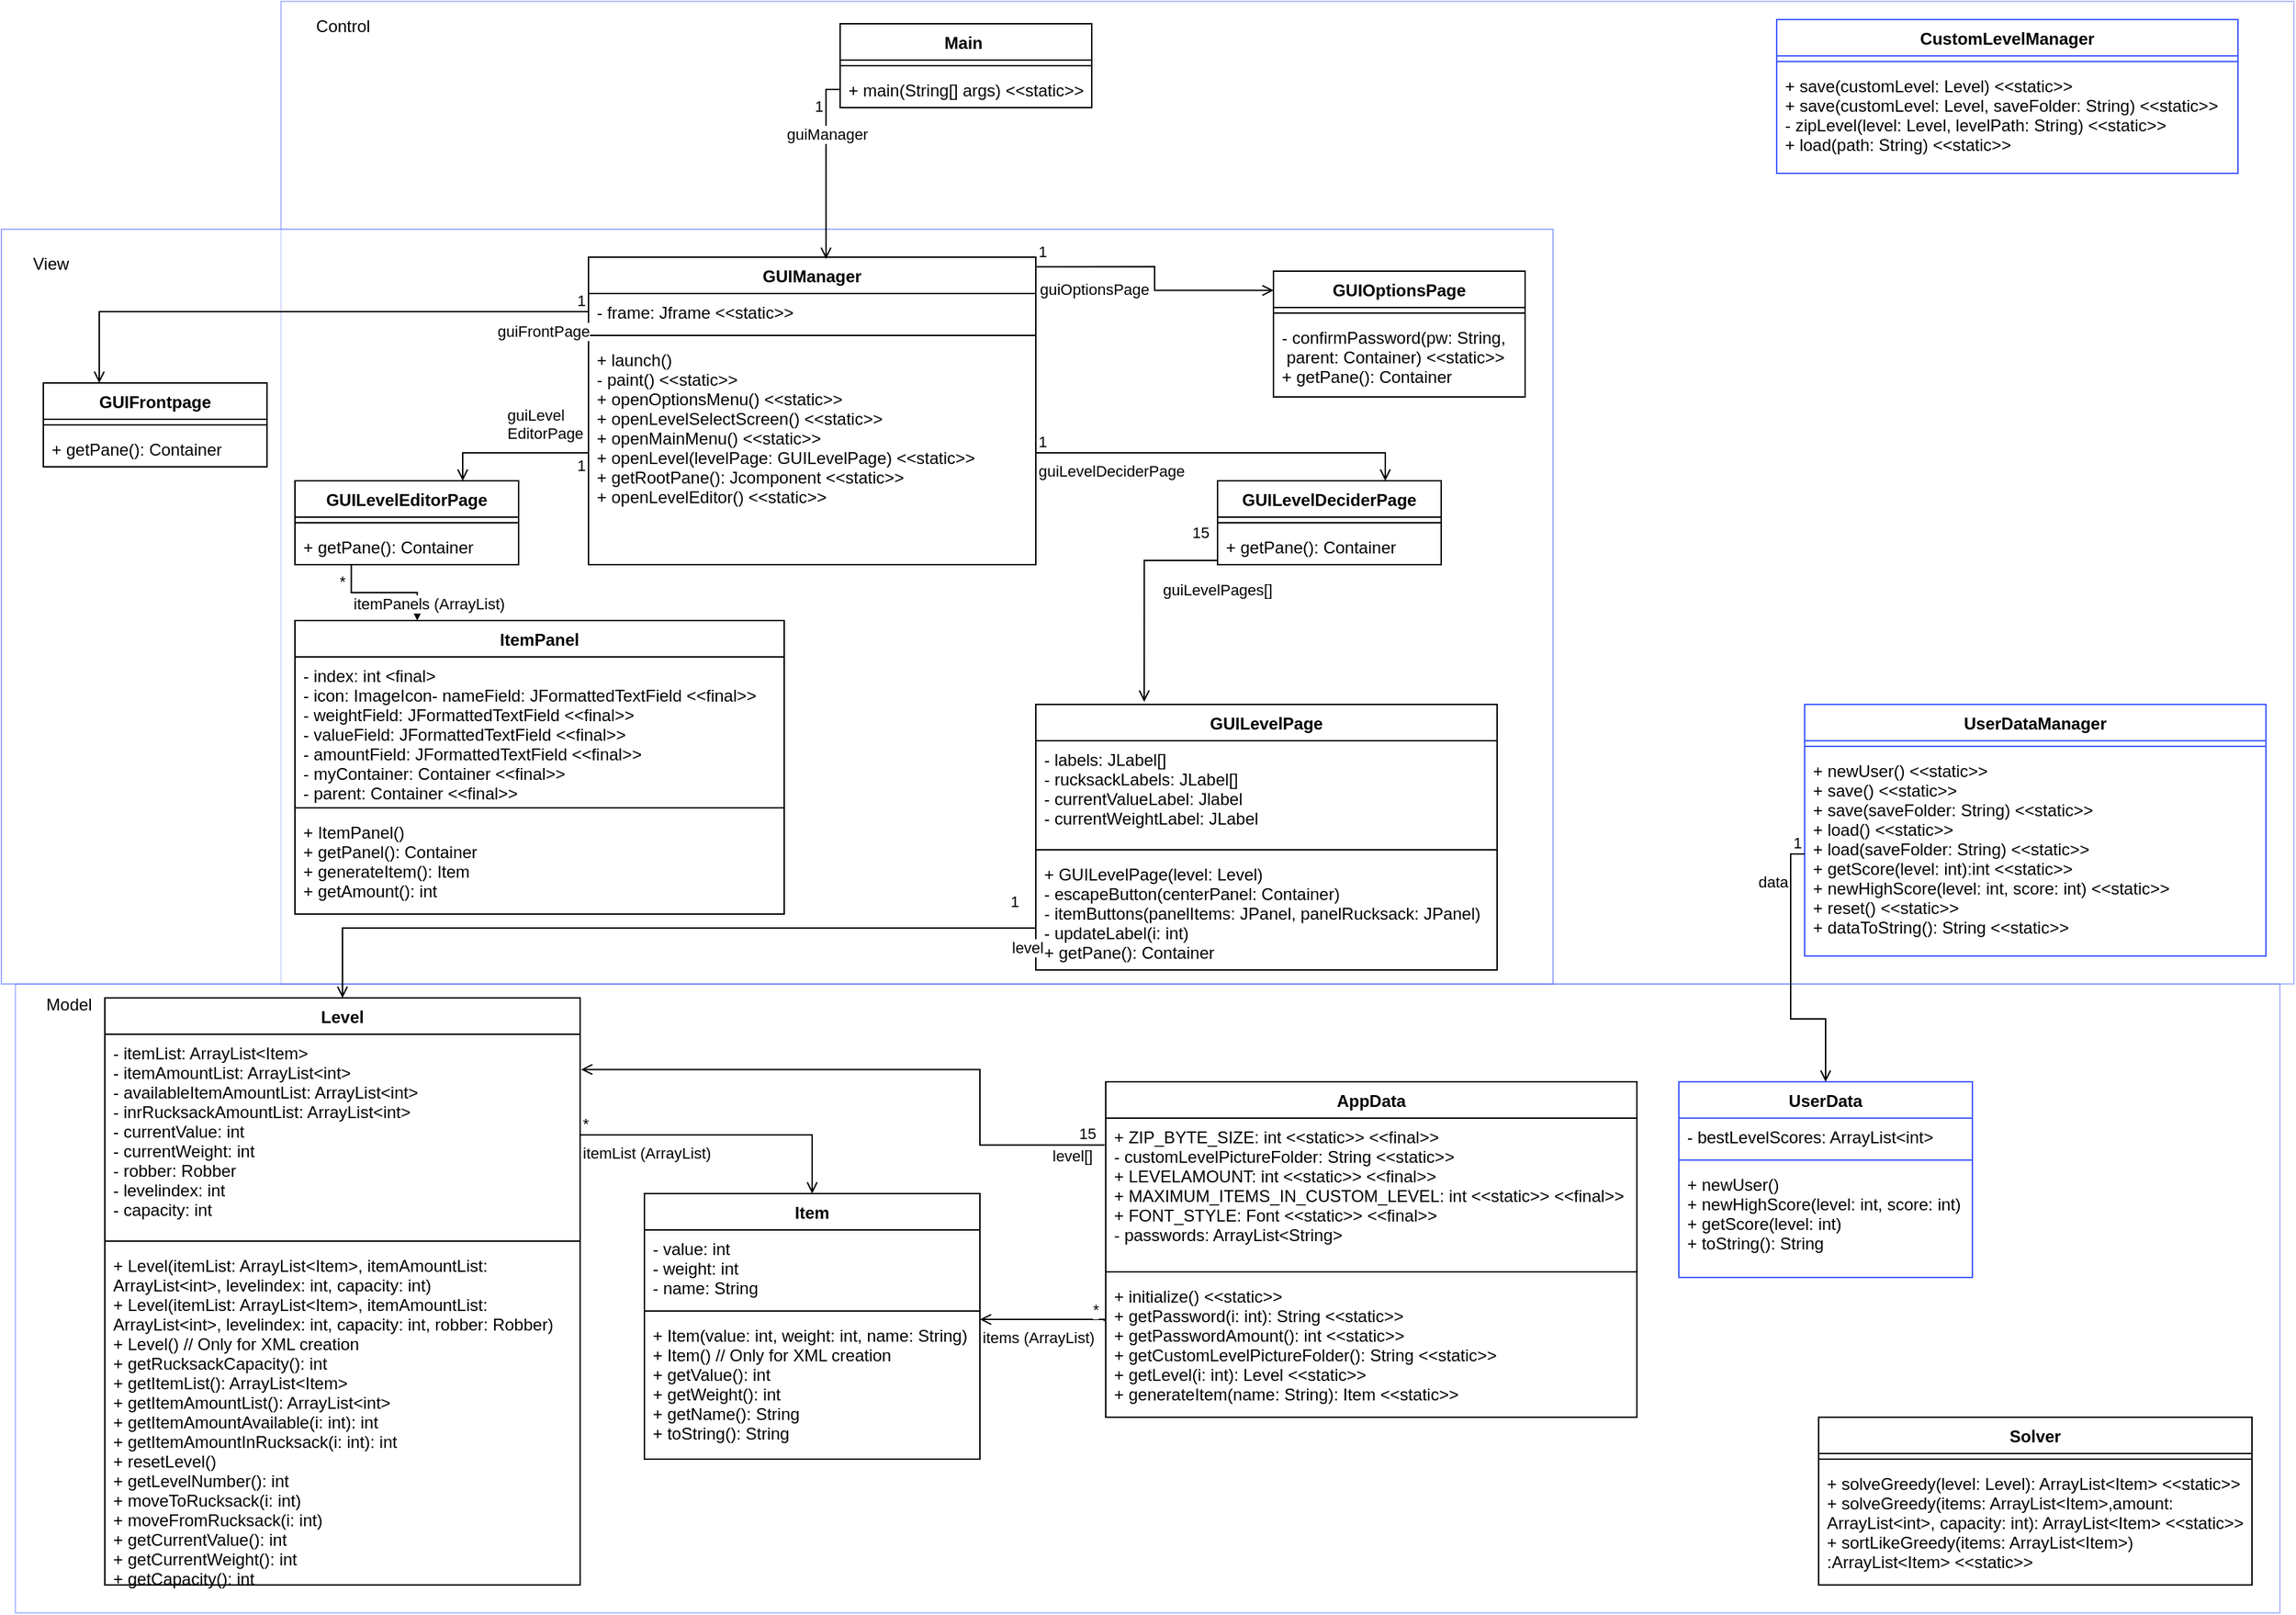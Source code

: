 <mxfile version="20.8.4" type="github">
  <diagram id="mvksxYR37wyYuG3UCGVY" name="Page-1">
    <mxGraphModel dx="956" dy="548" grid="1" gridSize="10" guides="1" tooltips="1" connect="1" arrows="1" fold="1" page="1" pageScale="1" pageWidth="827" pageHeight="1169" math="0" shadow="0">
      <root>
        <mxCell id="0" />
        <mxCell id="1" parent="0" />
        <mxCell id="172" value="" style="group" parent="1" vertex="1" connectable="0">
          <mxGeometry x="10" y="710" width="1620" height="450" as="geometry" />
        </mxCell>
        <mxCell id="168" value="" style="verticalLabelPosition=bottom;verticalAlign=top;html=1;shape=mxgraph.basic.rect;fillColor2=none;strokeWidth=1;size=20;indent=5;strokeColor=#4059FF;opacity=40;" parent="172" vertex="1">
          <mxGeometry width="1620" height="450" as="geometry" />
        </mxCell>
        <mxCell id="169" value="Model" style="text;html=1;align=center;verticalAlign=middle;resizable=0;points=[];autosize=1;strokeColor=none;fillColor=none;" parent="172" vertex="1">
          <mxGeometry x="7.931" width="60" height="30" as="geometry" />
        </mxCell>
        <mxCell id="142" value="AppData" style="swimlane;fontStyle=1;align=center;verticalAlign=top;childLayout=stackLayout;horizontal=1;startSize=26;horizontalStack=0;resizeParent=1;resizeParentMax=0;resizeLast=0;collapsible=1;marginBottom=0;" parent="172" vertex="1">
          <mxGeometry x="780" y="70" width="380" height="240" as="geometry" />
        </mxCell>
        <mxCell id="143" value="+ ZIP_BYTE_SIZE: int &lt;&lt;static&gt;&gt; &lt;&lt;final&gt;&gt;&#xa;- customLevelPictureFolder: String &lt;&lt;static&gt;&gt;&#xa;+ LEVELAMOUNT: int &lt;&lt;static&gt;&gt; &lt;&lt;final&gt;&gt;&#xa;+ MAXIMUM_ITEMS_IN_CUSTOM_LEVEL: int &lt;&lt;static&gt;&gt; &lt;&lt;final&gt;&gt;&#xa;+ FONT_STYLE: Font &lt;&lt;static&gt;&gt; &lt;&lt;final&gt;&gt;&#xa;- passwords: ArrayList&lt;String&gt;&#xa;" style="text;strokeColor=none;fillColor=none;align=left;verticalAlign=top;spacingLeft=4;spacingRight=4;overflow=hidden;rotatable=0;points=[[0,0.5],[1,0.5]];portConstraint=eastwest;" parent="142" vertex="1">
          <mxGeometry y="26" width="380" height="106" as="geometry" />
        </mxCell>
        <mxCell id="144" value="" style="line;strokeWidth=1;fillColor=none;align=left;verticalAlign=middle;spacingTop=-1;spacingLeft=3;spacingRight=3;rotatable=0;labelPosition=right;points=[];portConstraint=eastwest;strokeColor=inherit;" parent="142" vertex="1">
          <mxGeometry y="132" width="380" height="8" as="geometry" />
        </mxCell>
        <mxCell id="145" value="+ initialize() &lt;&lt;static&gt;&gt;&#xa;+ getPassword(i: int): String &lt;&lt;static&gt;&gt;&#xa;+ getPasswordAmount(): int &lt;&lt;static&gt;&gt;&#xa;+ getCustomLevelPictureFolder(): String &lt;&lt;static&gt;&gt;&#xa;+ getLevel(i: int): Level &lt;&lt;static&gt;&gt;&#xa;+ generateItem(name: String): Item &lt;&lt;static&gt;&gt;" style="text;strokeColor=none;fillColor=none;align=left;verticalAlign=top;spacingLeft=4;spacingRight=4;overflow=hidden;rotatable=0;points=[[0,0.5],[1,0.5]];portConstraint=eastwest;" parent="142" vertex="1">
          <mxGeometry y="140" width="380" height="100" as="geometry" />
        </mxCell>
        <mxCell id="158" value="UserData" style="swimlane;fontStyle=1;align=center;verticalAlign=top;childLayout=stackLayout;horizontal=1;startSize=26;horizontalStack=0;resizeParent=1;resizeParentMax=0;resizeLast=0;collapsible=1;marginBottom=0;strokeColor=#4059FF;" parent="172" vertex="1">
          <mxGeometry x="1190" y="70" width="210" height="140" as="geometry" />
        </mxCell>
        <mxCell id="159" value="- bestLevelScores: ArrayList&lt;int&gt;" style="text;strokeColor=none;fillColor=none;align=left;verticalAlign=top;spacingLeft=4;spacingRight=4;overflow=hidden;rotatable=0;points=[[0,0.5],[1,0.5]];portConstraint=eastwest;" parent="158" vertex="1">
          <mxGeometry y="26" width="210" height="26" as="geometry" />
        </mxCell>
        <mxCell id="160" value="" style="line;strokeWidth=1;fillColor=none;align=left;verticalAlign=middle;spacingTop=-1;spacingLeft=3;spacingRight=3;rotatable=0;labelPosition=right;points=[];portConstraint=eastwest;strokeColor=inherit;" parent="158" vertex="1">
          <mxGeometry y="52" width="210" height="8" as="geometry" />
        </mxCell>
        <mxCell id="161" value="+ newUser()&#xa;+ newHighScore(level: int, score: int)&#xa;+ getScore(level: int)&#xa;+ toString(): String" style="text;strokeColor=none;fillColor=none;align=left;verticalAlign=top;spacingLeft=4;spacingRight=4;overflow=hidden;rotatable=0;points=[[0,0.5],[1,0.5]];portConstraint=eastwest;" parent="158" vertex="1">
          <mxGeometry y="60" width="210" height="80" as="geometry" />
        </mxCell>
        <mxCell id="167" value="" style="group" parent="1" vertex="1" connectable="0">
          <mxGeometry x="200" y="7" width="1440" height="703" as="geometry" />
        </mxCell>
        <mxCell id="165" value="" style="verticalLabelPosition=bottom;verticalAlign=top;html=1;shape=mxgraph.basic.rect;fillColor2=none;strokeWidth=1;size=20;indent=5;strokeColor=#4059FF;opacity=40;" parent="167" vertex="1">
          <mxGeometry width="1440" height="703" as="geometry" />
        </mxCell>
        <mxCell id="166" value="Control" style="text;html=1;align=center;verticalAlign=middle;resizable=0;points=[];autosize=1;strokeColor=none;fillColor=none;" parent="167" vertex="1">
          <mxGeometry x="14" y="3" width="60" height="30" as="geometry" />
        </mxCell>
        <mxCell id="rfqS0FoRNYUOpUuC3CO1-176" value="CustomLevelManager" style="swimlane;fontStyle=1;align=center;verticalAlign=top;childLayout=stackLayout;horizontal=1;startSize=26;horizontalStack=0;resizeParent=1;resizeParentMax=0;resizeLast=0;collapsible=1;marginBottom=0;strokeColor=#4059FF;" parent="167" vertex="1">
          <mxGeometry x="1070" y="13" width="330" height="110" as="geometry" />
        </mxCell>
        <mxCell id="rfqS0FoRNYUOpUuC3CO1-177" value="" style="line;strokeWidth=1;fillColor=none;align=left;verticalAlign=middle;spacingTop=-1;spacingLeft=3;spacingRight=3;rotatable=0;labelPosition=right;points=[];portConstraint=eastwest;strokeColor=inherit;" parent="rfqS0FoRNYUOpUuC3CO1-176" vertex="1">
          <mxGeometry y="26" width="330" height="8" as="geometry" />
        </mxCell>
        <mxCell id="rfqS0FoRNYUOpUuC3CO1-178" value="+ save(customLevel: Level) &lt;&lt;static&gt;&gt;&#xa;+ save(customLevel: Level, saveFolder: String) &lt;&lt;static&gt;&gt;&#xa;- zipLevel(level: Level, levelPath: String) &lt;&lt;static&gt;&gt;&#xa;+ load(path: String) &lt;&lt;static&gt;&gt;" style="text;strokeColor=none;fillColor=none;align=left;verticalAlign=top;spacingLeft=4;spacingRight=4;overflow=hidden;rotatable=0;points=[[0,0.5],[1,0.5]];portConstraint=eastwest;" parent="rfqS0FoRNYUOpUuC3CO1-176" vertex="1">
          <mxGeometry y="34" width="330" height="76" as="geometry" />
        </mxCell>
        <mxCell id="154" value="UserDataManager" style="swimlane;fontStyle=1;align=center;verticalAlign=top;childLayout=stackLayout;horizontal=1;startSize=26;horizontalStack=0;resizeParent=1;resizeParentMax=0;resizeLast=0;collapsible=1;marginBottom=0;strokeColor=#4059FF;" parent="167" vertex="1">
          <mxGeometry x="1090" y="503" width="330" height="180" as="geometry" />
        </mxCell>
        <mxCell id="156" value="" style="line;strokeWidth=1;fillColor=none;align=left;verticalAlign=middle;spacingTop=-1;spacingLeft=3;spacingRight=3;rotatable=0;labelPosition=right;points=[];portConstraint=eastwest;strokeColor=inherit;" parent="154" vertex="1">
          <mxGeometry y="26" width="330" height="8" as="geometry" />
        </mxCell>
        <mxCell id="157" value="+ newUser() &lt;&lt;static&gt;&gt;&#xa;+ save() &lt;&lt;static&gt;&gt;&#xa;+ save(saveFolder: String) &lt;&lt;static&gt;&gt;&#xa;+ load() &lt;&lt;static&gt;&gt;&#xa;+ load(saveFolder: String) &lt;&lt;static&gt;&gt;&#xa;+ getScore(level: int):int &lt;&lt;static&gt;&gt;&#xa;+ newHighScore(level: int, score: int) &lt;&lt;static&gt;&gt;&#xa;+ reset() &lt;&lt;static&gt;&gt;&#xa;+ dataToString(): String &lt;&lt;static&gt;&gt;" style="text;strokeColor=none;fillColor=none;align=left;verticalAlign=top;spacingLeft=4;spacingRight=4;overflow=hidden;rotatable=0;points=[[0,0.5],[1,0.5]];portConstraint=eastwest;" parent="154" vertex="1">
          <mxGeometry y="34" width="330" height="146" as="geometry" />
        </mxCell>
        <mxCell id="153" value="" style="group;textOpacity=70;opacity=50;" parent="1" vertex="1" connectable="0">
          <mxGeometry y="170" width="1110" height="540" as="geometry" />
        </mxCell>
        <mxCell id="151" value="" style="verticalLabelPosition=bottom;verticalAlign=top;html=1;shape=mxgraph.basic.rect;fillColor2=none;strokeWidth=1;size=20;indent=5;strokeColor=#4059FF;opacity=50;" parent="153" vertex="1">
          <mxGeometry width="1110" height="540" as="geometry" />
        </mxCell>
        <mxCell id="152" value="View" style="text;html=1;align=center;verticalAlign=middle;resizable=0;points=[];autosize=1;strokeColor=none;fillColor=none;" parent="153" vertex="1">
          <mxGeometry x="10" y="10" width="50" height="30" as="geometry" />
        </mxCell>
        <mxCell id="rfqS0FoRNYUOpUuC3CO1-179" value="GUILevelEditorPage" style="swimlane;fontStyle=1;align=center;verticalAlign=top;childLayout=stackLayout;horizontal=1;startSize=26;horizontalStack=0;resizeParent=1;resizeParentMax=0;resizeLast=0;collapsible=1;marginBottom=0;" parent="153" vertex="1">
          <mxGeometry x="210" y="180" width="160" height="60" as="geometry" />
        </mxCell>
        <mxCell id="rfqS0FoRNYUOpUuC3CO1-181" value="" style="line;strokeWidth=1;fillColor=none;align=left;verticalAlign=middle;spacingTop=-1;spacingLeft=3;spacingRight=3;rotatable=0;labelPosition=right;points=[];portConstraint=eastwest;strokeColor=inherit;" parent="rfqS0FoRNYUOpUuC3CO1-179" vertex="1">
          <mxGeometry y="26" width="160" height="8" as="geometry" />
        </mxCell>
        <mxCell id="rfqS0FoRNYUOpUuC3CO1-182" value="+ getPane(): Container" style="text;strokeColor=none;fillColor=none;align=left;verticalAlign=top;spacingLeft=4;spacingRight=4;overflow=hidden;rotatable=0;points=[[0,0.5],[1,0.5]];portConstraint=eastwest;" parent="rfqS0FoRNYUOpUuC3CO1-179" vertex="1">
          <mxGeometry y="34" width="160" height="26" as="geometry" />
        </mxCell>
        <mxCell id="98" value="GUIFrontpage" style="swimlane;fontStyle=1;align=center;verticalAlign=top;childLayout=stackLayout;horizontal=1;startSize=26;horizontalStack=0;resizeParent=1;resizeParentMax=0;resizeLast=0;collapsible=1;marginBottom=0;" parent="153" vertex="1">
          <mxGeometry x="30" y="110" width="160" height="60" as="geometry" />
        </mxCell>
        <mxCell id="100" value="" style="line;strokeWidth=1;fillColor=none;align=left;verticalAlign=middle;spacingTop=-1;spacingLeft=3;spacingRight=3;rotatable=0;labelPosition=right;points=[];portConstraint=eastwest;strokeColor=inherit;" parent="98" vertex="1">
          <mxGeometry y="26" width="160" height="8" as="geometry" />
        </mxCell>
        <mxCell id="101" value="+ getPane(): Container" style="text;strokeColor=none;fillColor=none;align=left;verticalAlign=top;spacingLeft=4;spacingRight=4;overflow=hidden;rotatable=0;points=[[0,0.5],[1,0.5]];portConstraint=eastwest;" parent="98" vertex="1">
          <mxGeometry y="34" width="160" height="26" as="geometry" />
        </mxCell>
        <mxCell id="8h8RB2Nk_SxBK3uABi0S-176" value="ItemPanel" style="swimlane;fontStyle=1;align=center;verticalAlign=top;childLayout=stackLayout;horizontal=1;startSize=26;horizontalStack=0;resizeParent=1;resizeParentMax=0;resizeLast=0;collapsible=1;marginBottom=0;" parent="153" vertex="1">
          <mxGeometry x="210" y="280" width="350" height="210" as="geometry" />
        </mxCell>
        <mxCell id="8h8RB2Nk_SxBK3uABi0S-177" value="- index: int &lt;final&gt;&#xa;- icon: ImageIcon- nameField: JFormattedTextField &lt;&lt;final&gt;&gt;&#xa;- weightField: JFormattedTextField &lt;&lt;final&gt;&gt;&#xa;- valueField: JFormattedTextField &lt;&lt;final&gt;&gt; &#xa;- amountField: JFormattedTextField &lt;&lt;final&gt;&gt;&#xa; - myContainer: Container &lt;&lt;final&gt;&gt;&#xa;- parent: Container &lt;&lt;final&gt;&gt;" style="text;strokeColor=none;fillColor=none;align=left;verticalAlign=top;spacingLeft=4;spacingRight=4;overflow=hidden;rotatable=0;points=[[0,0.5],[1,0.5]];portConstraint=eastwest;" parent="8h8RB2Nk_SxBK3uABi0S-176" vertex="1">
          <mxGeometry y="26" width="350" height="104" as="geometry" />
        </mxCell>
        <mxCell id="8h8RB2Nk_SxBK3uABi0S-178" value="" style="line;strokeWidth=1;fillColor=none;align=left;verticalAlign=middle;spacingTop=-1;spacingLeft=3;spacingRight=3;rotatable=0;labelPosition=right;points=[];portConstraint=eastwest;strokeColor=inherit;" parent="8h8RB2Nk_SxBK3uABi0S-176" vertex="1">
          <mxGeometry y="130" width="350" height="8" as="geometry" />
        </mxCell>
        <mxCell id="8h8RB2Nk_SxBK3uABi0S-179" value="+ ItemPanel()&#xa;+ getPanel(): Container&#xa;+ generateItem(): Item&#xa;+ getAmount(): int&#xa;" style="text;strokeColor=none;fillColor=none;align=left;verticalAlign=top;spacingLeft=4;spacingRight=4;overflow=hidden;rotatable=0;points=[[0,0.5],[1,0.5]];portConstraint=eastwest;" parent="8h8RB2Nk_SxBK3uABi0S-176" vertex="1">
          <mxGeometry y="138" width="350" height="72" as="geometry" />
        </mxCell>
        <mxCell id="8h8RB2Nk_SxBK3uABi0S-183" value="&lt;div&gt;itemPanels (ArrayList)&lt;/div&gt;" style="endArrow=block;endFill=1;html=1;edgeStyle=orthogonalEdgeStyle;align=left;verticalAlign=top;rounded=0;exitX=0.252;exitY=1.007;exitDx=0;exitDy=0;entryX=0.25;entryY=0;entryDx=0;entryDy=0;exitPerimeter=0;" parent="153" source="rfqS0FoRNYUOpUuC3CO1-182" target="8h8RB2Nk_SxBK3uABi0S-176" edge="1">
          <mxGeometry x="-0.655" relative="1" as="geometry">
            <mxPoint x="50" y="300" as="sourcePoint" />
            <mxPoint x="210" y="300" as="targetPoint" />
            <mxPoint as="offset" />
          </mxGeometry>
        </mxCell>
        <mxCell id="8h8RB2Nk_SxBK3uABi0S-184" value="*" style="edgeLabel;resizable=0;html=1;align=left;verticalAlign=bottom;" parent="8h8RB2Nk_SxBK3uABi0S-183" connectable="0" vertex="1">
          <mxGeometry x="-1" relative="1" as="geometry">
            <mxPoint x="-10" y="20" as="offset" />
          </mxGeometry>
        </mxCell>
        <mxCell id="78" value="GUIManager" style="swimlane;fontStyle=1;align=center;verticalAlign=top;childLayout=stackLayout;horizontal=1;startSize=26;horizontalStack=0;resizeParent=1;resizeParentMax=0;resizeLast=0;collapsible=1;marginBottom=0;" parent="153" vertex="1">
          <mxGeometry x="420" y="20" width="320" height="220" as="geometry" />
        </mxCell>
        <mxCell id="79" value="- frame: Jframe &lt;&lt;static&gt;&gt;" style="text;strokeColor=none;fillColor=none;align=left;verticalAlign=top;spacingLeft=4;spacingRight=4;overflow=hidden;rotatable=0;points=[[0,0.5],[1,0.5]];portConstraint=eastwest;" parent="78" vertex="1">
          <mxGeometry y="26" width="320" height="26" as="geometry" />
        </mxCell>
        <mxCell id="80" value="" style="line;strokeWidth=1;fillColor=none;align=left;verticalAlign=middle;spacingTop=-1;spacingLeft=3;spacingRight=3;rotatable=0;labelPosition=right;points=[];portConstraint=eastwest;strokeColor=inherit;" parent="78" vertex="1">
          <mxGeometry y="52" width="320" height="8" as="geometry" />
        </mxCell>
        <mxCell id="81" value="+ launch()&#xa;- paint() &lt;&lt;static&gt;&gt;&#xa;+ openOptionsMenu() &lt;&lt;static&gt;&gt;&#xa;+ openLevelSelectScreen() &lt;&lt;static&gt;&gt;&#xa;+ openMainMenu() &lt;&lt;static&gt;&gt;&#xa;+ openLevel(levelPage: GUILevelPage) &lt;&lt;static&gt;&gt;&#xa;+ getRootPane(): Jcomponent &lt;&lt;static&gt;&gt;&#xa;+ openLevelEditor() &lt;&lt;static&gt;&gt;" style="text;strokeColor=none;fillColor=none;align=left;verticalAlign=top;spacingLeft=4;spacingRight=4;overflow=hidden;rotatable=0;points=[[0,0.5],[1,0.5]];portConstraint=eastwest;" parent="78" vertex="1">
          <mxGeometry y="60" width="320" height="160" as="geometry" />
        </mxCell>
        <mxCell id="116" value="guiFrontPage" style="endArrow=open;endFill=0;html=1;edgeStyle=orthogonalEdgeStyle;align=left;verticalAlign=top;rounded=0;exitX=0;exitY=0.5;exitDx=0;exitDy=0;entryX=0.25;entryY=0;entryDx=0;entryDy=0;" parent="153" source="79" target="98" edge="1">
          <mxGeometry x="-0.667" y="1" relative="1" as="geometry">
            <mxPoint x="430" y="510" as="sourcePoint" />
            <mxPoint x="590" y="510" as="targetPoint" />
            <mxPoint as="offset" />
          </mxGeometry>
        </mxCell>
        <mxCell id="117" value="1" style="edgeLabel;resizable=0;html=1;align=left;verticalAlign=bottom;" parent="116" connectable="0" vertex="1">
          <mxGeometry x="-1" relative="1" as="geometry">
            <mxPoint x="-10" as="offset" />
          </mxGeometry>
        </mxCell>
        <mxCell id="rfqS0FoRNYUOpUuC3CO1-183" value="&lt;div&gt;guiLevel&lt;/div&gt;&lt;div&gt;EditorPage&lt;/div&gt;" style="endArrow=open;endFill=0;html=1;edgeStyle=orthogonalEdgeStyle;align=left;verticalAlign=top;rounded=0;exitX=0;exitY=0.5;exitDx=0;exitDy=0;entryX=0.75;entryY=0;entryDx=0;entryDy=0;" parent="153" source="81" target="rfqS0FoRNYUOpUuC3CO1-179" edge="1">
          <mxGeometry x="0.091" y="-40" relative="1" as="geometry">
            <mxPoint x="280" y="310" as="sourcePoint" />
            <mxPoint x="440" y="310" as="targetPoint" />
            <Array as="points">
              <mxPoint x="330" y="160" />
            </Array>
            <mxPoint as="offset" />
          </mxGeometry>
        </mxCell>
        <mxCell id="rfqS0FoRNYUOpUuC3CO1-184" value="1" style="edgeLabel;resizable=0;html=1;align=left;verticalAlign=bottom;" parent="rfqS0FoRNYUOpUuC3CO1-183" connectable="0" vertex="1">
          <mxGeometry x="-1" relative="1" as="geometry">
            <mxPoint x="-10" y="17" as="offset" />
          </mxGeometry>
        </mxCell>
        <mxCell id="106" value="GUILevelDeciderPage" style="swimlane;fontStyle=1;align=center;verticalAlign=top;childLayout=stackLayout;horizontal=1;startSize=26;horizontalStack=0;resizeParent=1;resizeParentMax=0;resizeLast=0;collapsible=1;marginBottom=0;" parent="153" vertex="1">
          <mxGeometry x="870" y="180" width="160" height="60" as="geometry" />
        </mxCell>
        <mxCell id="108" value="" style="line;strokeWidth=1;fillColor=none;align=left;verticalAlign=middle;spacingTop=-1;spacingLeft=3;spacingRight=3;rotatable=0;labelPosition=right;points=[];portConstraint=eastwest;strokeColor=inherit;" parent="106" vertex="1">
          <mxGeometry y="26" width="160" height="8" as="geometry" />
        </mxCell>
        <mxCell id="109" value="+ getPane(): Container" style="text;strokeColor=none;fillColor=none;align=left;verticalAlign=top;spacingLeft=4;spacingRight=4;overflow=hidden;rotatable=0;points=[[0,0.5],[1,0.5]];portConstraint=eastwest;" parent="106" vertex="1">
          <mxGeometry y="34" width="160" height="26" as="geometry" />
        </mxCell>
        <mxCell id="110" value="guiLevelDeciderPage" style="endArrow=open;endFill=0;html=1;edgeStyle=orthogonalEdgeStyle;align=left;verticalAlign=top;rounded=0;exitX=1;exitY=0.5;exitDx=0;exitDy=0;entryX=0.75;entryY=0;entryDx=0;entryDy=0;" parent="153" source="81" target="106" edge="1">
          <mxGeometry x="-1" relative="1" as="geometry">
            <mxPoint x="240" y="570" as="sourcePoint" />
            <mxPoint x="400" y="570" as="targetPoint" />
          </mxGeometry>
        </mxCell>
        <mxCell id="111" value="1" style="edgeLabel;resizable=0;html=1;align=left;verticalAlign=bottom;" parent="110" connectable="0" vertex="1">
          <mxGeometry x="-1" relative="1" as="geometry" />
        </mxCell>
        <mxCell id="118" value="GUILevelPage" style="swimlane;fontStyle=1;align=center;verticalAlign=top;childLayout=stackLayout;horizontal=1;startSize=26;horizontalStack=0;resizeParent=1;resizeParentMax=0;resizeLast=0;collapsible=1;marginBottom=0;" parent="153" vertex="1">
          <mxGeometry x="740" y="340" width="330" height="190" as="geometry" />
        </mxCell>
        <mxCell id="119" value="- labels: JLabel[]&#xa;- rucksackLabels: JLabel[]&#xa;- currentValueLabel: Jlabel&#xa;- currentWeightLabel: JLabel" style="text;strokeColor=none;fillColor=none;align=left;verticalAlign=top;spacingLeft=4;spacingRight=4;overflow=hidden;rotatable=0;points=[[0,0.5],[1,0.5]];portConstraint=eastwest;" parent="118" vertex="1">
          <mxGeometry y="26" width="330" height="74" as="geometry" />
        </mxCell>
        <mxCell id="120" value="" style="line;strokeWidth=1;fillColor=none;align=left;verticalAlign=middle;spacingTop=-1;spacingLeft=3;spacingRight=3;rotatable=0;labelPosition=right;points=[];portConstraint=eastwest;strokeColor=inherit;" parent="118" vertex="1">
          <mxGeometry y="100" width="330" height="8" as="geometry" />
        </mxCell>
        <mxCell id="121" value="+ GUILevelPage(level: Level)&#xa;- escapeButton(centerPanel: Container)&#xa;- itemButtons(panelItems: JPanel, panelRucksack: JPanel)&#xa;- updateLabel(i: int)&#xa;+ getPane(): Container" style="text;strokeColor=none;fillColor=none;align=left;verticalAlign=top;spacingLeft=4;spacingRight=4;overflow=hidden;rotatable=0;points=[[0,0.5],[1,0.5]];portConstraint=eastwest;" parent="118" vertex="1">
          <mxGeometry y="108" width="330" height="82" as="geometry" />
        </mxCell>
        <mxCell id="126" value="guiLevelPages[]" style="endArrow=open;endFill=0;html=1;edgeStyle=orthogonalEdgeStyle;align=left;verticalAlign=top;rounded=0;exitX=0;exitY=0.5;exitDx=0;exitDy=0;entryX=0.235;entryY=-0.01;entryDx=0;entryDy=0;entryPerimeter=0;" parent="153" source="109" target="118" edge="1">
          <mxGeometry x="-0.379" y="8" relative="1" as="geometry">
            <mxPoint x="500" y="500" as="sourcePoint" />
            <mxPoint x="660" y="500" as="targetPoint" />
            <Array as="points">
              <mxPoint x="870" y="237" />
              <mxPoint x="818" y="237" />
            </Array>
            <mxPoint as="offset" />
          </mxGeometry>
        </mxCell>
        <mxCell id="127" value="15" style="edgeLabel;resizable=0;html=1;align=left;verticalAlign=bottom;" parent="126" connectable="0" vertex="1">
          <mxGeometry x="-1" relative="1" as="geometry">
            <mxPoint x="-20" y="-2" as="offset" />
          </mxGeometry>
        </mxCell>
        <mxCell id="102" value="GUIOptionsPage" style="swimlane;fontStyle=1;align=center;verticalAlign=top;childLayout=stackLayout;horizontal=1;startSize=26;horizontalStack=0;resizeParent=1;resizeParentMax=0;resizeLast=0;collapsible=1;marginBottom=0;" parent="153" vertex="1">
          <mxGeometry x="910" y="30" width="180" height="90" as="geometry" />
        </mxCell>
        <mxCell id="104" value="" style="line;strokeWidth=1;fillColor=none;align=left;verticalAlign=middle;spacingTop=-1;spacingLeft=3;spacingRight=3;rotatable=0;labelPosition=right;points=[];portConstraint=eastwest;strokeColor=inherit;" parent="102" vertex="1">
          <mxGeometry y="26" width="180" height="8" as="geometry" />
        </mxCell>
        <mxCell id="105" value="- confirmPassword(pw: String,&#xa; parent: Container) &lt;&lt;static&gt;&gt;&#xa;+ getPane(): Container" style="text;strokeColor=none;fillColor=none;align=left;verticalAlign=top;spacingLeft=4;spacingRight=4;overflow=hidden;rotatable=0;points=[[0,0.5],[1,0.5]];portConstraint=eastwest;" parent="102" vertex="1">
          <mxGeometry y="34" width="180" height="56" as="geometry" />
        </mxCell>
        <mxCell id="114" value="guiOptionsPage" style="endArrow=open;endFill=0;html=1;edgeStyle=orthogonalEdgeStyle;align=left;verticalAlign=top;rounded=0;entryX=0.001;entryY=0.153;entryDx=0;entryDy=0;exitX=1.002;exitY=0.031;exitDx=0;exitDy=0;exitPerimeter=0;entryPerimeter=0;" parent="153" source="78" target="102" edge="1">
          <mxGeometry x="-1" y="-3" relative="1" as="geometry">
            <mxPoint x="240" y="260" as="sourcePoint" />
            <mxPoint x="610" y="570" as="targetPoint" />
            <Array as="points" />
            <mxPoint as="offset" />
          </mxGeometry>
        </mxCell>
        <mxCell id="115" value="1" style="edgeLabel;resizable=0;html=1;align=left;verticalAlign=bottom;" parent="114" connectable="0" vertex="1">
          <mxGeometry x="-1" relative="1" as="geometry">
            <mxPoint x="-1" y="-2" as="offset" />
          </mxGeometry>
        </mxCell>
        <mxCell id="88" value="guiManager" style="endArrow=open;endFill=0;html=1;edgeStyle=orthogonalEdgeStyle;align=left;verticalAlign=top;rounded=0;entryX=0.531;entryY=0.006;entryDx=0;entryDy=0;exitX=0;exitY=0.5;exitDx=0;exitDy=0;entryPerimeter=0;" parent="1" source="77" target="78" edge="1">
          <mxGeometry x="-0.548" y="-30" relative="1" as="geometry">
            <mxPoint x="190" y="110" as="sourcePoint" />
            <mxPoint x="370" y="90" as="targetPoint" />
            <mxPoint as="offset" />
          </mxGeometry>
        </mxCell>
        <mxCell id="89" value="1" style="edgeLabel;resizable=0;html=1;align=left;verticalAlign=bottom;" parent="88" connectable="0" vertex="1">
          <mxGeometry x="-1" relative="1" as="geometry">
            <mxPoint x="-20" y="20" as="offset" />
          </mxGeometry>
        </mxCell>
        <mxCell id="122" value="Item" style="swimlane;fontStyle=1;align=center;verticalAlign=top;childLayout=stackLayout;horizontal=1;startSize=26;horizontalStack=0;resizeParent=1;resizeParentMax=0;resizeLast=0;collapsible=1;marginBottom=0;" parent="1" vertex="1">
          <mxGeometry x="460" y="860" width="240" height="190" as="geometry" />
        </mxCell>
        <mxCell id="123" value="- value: int&#xa;- weight: int&#xa;- name: String" style="text;strokeColor=none;fillColor=none;align=left;verticalAlign=top;spacingLeft=4;spacingRight=4;overflow=hidden;rotatable=0;points=[[0,0.5],[1,0.5]];portConstraint=eastwest;" parent="122" vertex="1">
          <mxGeometry y="26" width="240" height="54" as="geometry" />
        </mxCell>
        <mxCell id="124" value="" style="line;strokeWidth=1;fillColor=none;align=left;verticalAlign=middle;spacingTop=-1;spacingLeft=3;spacingRight=3;rotatable=0;labelPosition=right;points=[];portConstraint=eastwest;strokeColor=inherit;" parent="122" vertex="1">
          <mxGeometry y="80" width="240" height="8" as="geometry" />
        </mxCell>
        <mxCell id="125" value="+ Item(value: int, weight: int, name: String)&#xa;+ Item() // Only for XML creation&#xa;+ getValue(): int&#xa;+ getWeight(): int&#xa;+ getName(): String&#xa;+ toString(): String&#xa;" style="text;strokeColor=none;fillColor=none;align=left;verticalAlign=top;spacingLeft=4;spacingRight=4;overflow=hidden;rotatable=0;points=[[0,0.5],[1,0.5]];portConstraint=eastwest;" parent="122" vertex="1">
          <mxGeometry y="88" width="240" height="102" as="geometry" />
        </mxCell>
        <mxCell id="128" value="Level" style="swimlane;fontStyle=1;align=center;verticalAlign=top;childLayout=stackLayout;horizontal=1;startSize=26;horizontalStack=0;resizeParent=1;resizeParentMax=0;resizeLast=0;collapsible=1;marginBottom=0;" parent="1" vertex="1">
          <mxGeometry x="74" y="720" width="340" height="420" as="geometry" />
        </mxCell>
        <mxCell id="129" value="- itemList: ArrayList&lt;Item&gt;&#xa;- itemAmountList: ArrayList&lt;int&gt;&#xa;- availableItemAmountList: ArrayList&lt;int&gt;&#xa;- inrRucksackAmountList: ArrayList&lt;int&gt;&#xa;- currentValue: int&#xa;- currentWeight: int&#xa;- robber: Robber&#xa;- levelindex: int&#xa;- capacity: int" style="text;strokeColor=none;fillColor=none;align=left;verticalAlign=top;spacingLeft=4;spacingRight=4;overflow=hidden;rotatable=0;points=[[0,0.5],[1,0.5]];portConstraint=eastwest;" parent="128" vertex="1">
          <mxGeometry y="26" width="340" height="144" as="geometry" />
        </mxCell>
        <mxCell id="130" value="" style="line;strokeWidth=1;fillColor=none;align=left;verticalAlign=middle;spacingTop=-1;spacingLeft=3;spacingRight=3;rotatable=0;labelPosition=right;points=[];portConstraint=eastwest;strokeColor=inherit;" parent="128" vertex="1">
          <mxGeometry y="170" width="340" height="8" as="geometry" />
        </mxCell>
        <mxCell id="131" value="+ Level(itemList: ArrayList&lt;Item&gt;, itemAmountList: &#xa;ArrayList&lt;int&gt;, levelindex: int, capacity: int)&#xa;+ Level(itemList: ArrayList&lt;Item&gt;, itemAmountList: &#xa;ArrayList&lt;int&gt;, levelindex: int, capacity: int, robber: Robber)&#xa;+ Level() // Only for XML creation&#xa;+ getRucksackCapacity(): int&#xa;+ getItemList(): ArrayList&lt;Item&gt;&#xa;+ getItemAmountList(): ArrayList&lt;int&gt;&#xa;+ getItemAmountAvailable(i: int): int&#xa;+ getItemAmountInRucksack(i: int): int&#xa;+ resetLevel()&#xa;+ getLevelNumber(): int&#xa;+ moveToRucksack(i: int)&#xa;+ moveFromRucksack(i: int)&#xa;+ getCurrentValue(): int&#xa;+ getCurrentWeight(): int&#xa;+ getCapacity(): int" style="text;strokeColor=none;fillColor=none;align=left;verticalAlign=top;spacingLeft=4;spacingRight=4;overflow=hidden;rotatable=0;points=[[0,0.5],[1,0.5]];portConstraint=eastwest;" parent="128" vertex="1">
          <mxGeometry y="178" width="340" height="242" as="geometry" />
        </mxCell>
        <mxCell id="132" value="level" style="endArrow=open;endFill=0;html=1;edgeStyle=orthogonalEdgeStyle;align=left;verticalAlign=top;rounded=0;exitX=0;exitY=0.5;exitDx=0;exitDy=0;entryX=0.5;entryY=0;entryDx=0;entryDy=0;" parent="1" source="121" target="128" edge="1">
          <mxGeometry x="-0.892" y="1" relative="1" as="geometry">
            <mxPoint x="420" y="770" as="sourcePoint" />
            <mxPoint x="580" y="770" as="targetPoint" />
            <mxPoint as="offset" />
            <Array as="points">
              <mxPoint x="740" y="670" />
              <mxPoint x="244" y="670" />
            </Array>
          </mxGeometry>
        </mxCell>
        <mxCell id="133" value="1" style="edgeLabel;resizable=0;html=1;align=left;verticalAlign=bottom;" parent="132" connectable="0" vertex="1">
          <mxGeometry x="-1" relative="1" as="geometry">
            <mxPoint x="-20" as="offset" />
          </mxGeometry>
        </mxCell>
        <mxCell id="135" value="itemList (ArrayList)" style="endArrow=open;endFill=0;html=1;edgeStyle=orthogonalEdgeStyle;align=left;verticalAlign=top;rounded=0;exitX=1;exitY=0.5;exitDx=0;exitDy=0;entryX=0.5;entryY=0;entryDx=0;entryDy=0;" parent="1" source="129" target="122" edge="1">
          <mxGeometry x="-1" relative="1" as="geometry">
            <mxPoint x="410" y="910" as="sourcePoint" />
            <mxPoint x="570" y="910" as="targetPoint" />
          </mxGeometry>
        </mxCell>
        <mxCell id="136" value="*" style="edgeLabel;resizable=0;html=1;align=left;verticalAlign=bottom;" parent="135" connectable="0" vertex="1">
          <mxGeometry x="-1" relative="1" as="geometry" />
        </mxCell>
        <mxCell id="146" value="Solver" style="swimlane;fontStyle=1;align=center;verticalAlign=top;childLayout=stackLayout;horizontal=1;startSize=26;horizontalStack=0;resizeParent=1;resizeParentMax=0;resizeLast=0;collapsible=1;marginBottom=0;" parent="1" vertex="1">
          <mxGeometry x="1300" y="1020" width="310" height="120" as="geometry" />
        </mxCell>
        <mxCell id="148" value="" style="line;strokeWidth=1;fillColor=none;align=left;verticalAlign=middle;spacingTop=-1;spacingLeft=3;spacingRight=3;rotatable=0;labelPosition=right;points=[];portConstraint=eastwest;strokeColor=inherit;" parent="146" vertex="1">
          <mxGeometry y="26" width="310" height="8" as="geometry" />
        </mxCell>
        <mxCell id="149" value="+ solveGreedy(level: Level): ArrayList&lt;Item&gt; &lt;&lt;static&gt;&gt;&#xa;+ solveGreedy(items: ArrayList&lt;Item&gt;,amount: &#xa;ArrayList&lt;int&gt;, capacity: int): ArrayList&lt;Item&gt; &lt;&lt;static&gt;&gt;&#xa;+ sortLikeGreedy(items: ArrayList&lt;Item&gt;)&#xa;:ArrayList&lt;Item&gt; &lt;&lt;static&gt;&gt;" style="text;strokeColor=none;fillColor=none;align=left;verticalAlign=top;spacingLeft=4;spacingRight=4;overflow=hidden;rotatable=0;points=[[0,0.5],[1,0.5]];portConstraint=eastwest;" parent="146" vertex="1">
          <mxGeometry y="34" width="310" height="86" as="geometry" />
        </mxCell>
        <mxCell id="74" value="Main " style="swimlane;fontStyle=1;align=center;verticalAlign=top;childLayout=stackLayout;horizontal=1;startSize=26;horizontalStack=0;resizeParent=1;resizeParentMax=0;resizeLast=0;collapsible=1;marginBottom=0;" parent="1" vertex="1">
          <mxGeometry x="600" y="23" width="180" height="60" as="geometry" />
        </mxCell>
        <mxCell id="76" value="" style="line;strokeWidth=1;fillColor=none;align=left;verticalAlign=middle;spacingTop=-1;spacingLeft=3;spacingRight=3;rotatable=0;labelPosition=right;points=[];portConstraint=eastwest;strokeColor=inherit;" parent="74" vertex="1">
          <mxGeometry y="26" width="180" height="8" as="geometry" />
        </mxCell>
        <mxCell id="77" value="+ main(String[] args) &lt;&lt;static&gt;&gt;" style="text;strokeColor=none;fillColor=none;align=left;verticalAlign=top;spacingLeft=4;spacingRight=4;overflow=hidden;rotatable=0;points=[[0,0.5],[1,0.5]];portConstraint=eastwest;" parent="74" vertex="1">
          <mxGeometry y="34" width="180" height="26" as="geometry" />
        </mxCell>
        <mxCell id="162" value="data" style="endArrow=open;endFill=0;html=1;edgeStyle=orthogonalEdgeStyle;align=left;verticalAlign=top;rounded=0;entryX=0.5;entryY=0;entryDx=0;entryDy=0;exitX=0;exitY=0.5;exitDx=0;exitDy=0;" parent="1" source="157" target="158" edge="1">
          <mxGeometry x="-0.835" y="-25" relative="1" as="geometry">
            <mxPoint x="1090" y="200" as="sourcePoint" />
            <mxPoint x="1250" y="230" as="targetPoint" />
            <mxPoint as="offset" />
          </mxGeometry>
        </mxCell>
        <mxCell id="163" value="1" style="edgeLabel;resizable=0;html=1;align=left;verticalAlign=bottom;strokeColor=#4059FF;" parent="162" connectable="0" vertex="1">
          <mxGeometry x="-1" relative="1" as="geometry">
            <mxPoint x="-10" as="offset" />
          </mxGeometry>
        </mxCell>
        <mxCell id="173" value="level[]" style="endArrow=open;endFill=0;html=1;edgeStyle=orthogonalEdgeStyle;align=left;verticalAlign=top;rounded=0;entryX=1.002;entryY=0.175;entryDx=0;entryDy=0;entryPerimeter=0;exitX=-0.002;exitY=0.182;exitDx=0;exitDy=0;exitPerimeter=0;" parent="1" source="143" target="129" edge="1">
          <mxGeometry x="-0.817" y="-5" relative="1" as="geometry">
            <mxPoint x="840" y="770" as="sourcePoint" />
            <mxPoint x="870" y="810" as="targetPoint" />
            <Array as="points">
              <mxPoint x="700" y="825" />
              <mxPoint x="700" y="771" />
            </Array>
            <mxPoint as="offset" />
          </mxGeometry>
        </mxCell>
        <mxCell id="174" value="15" style="edgeLabel;resizable=0;html=1;align=left;verticalAlign=bottom;" parent="173" connectable="0" vertex="1">
          <mxGeometry x="-1" relative="1" as="geometry">
            <mxPoint x="-20" as="offset" />
          </mxGeometry>
        </mxCell>
        <mxCell id="175" value="items (ArrayList)" style="endArrow=open;endFill=0;html=1;edgeStyle=orthogonalEdgeStyle;align=left;verticalAlign=top;rounded=0;entryX=1;entryY=0.02;entryDx=0;entryDy=0;entryPerimeter=0;exitX=-0.003;exitY=0.312;exitDx=0;exitDy=0;exitPerimeter=0;" parent="1" source="145" target="125" edge="1">
          <mxGeometry x="1" relative="1" as="geometry">
            <mxPoint x="760" y="950" as="sourcePoint" />
            <mxPoint x="700" y="951" as="targetPoint" />
            <mxPoint as="offset" />
            <Array as="points">
              <mxPoint x="789" y="950" />
            </Array>
          </mxGeometry>
        </mxCell>
        <mxCell id="176" value="*" style="edgeLabel;resizable=0;html=1;align=left;verticalAlign=bottom;" parent="175" connectable="0" vertex="1">
          <mxGeometry x="-1" relative="1" as="geometry">
            <mxPoint x="-10" as="offset" />
          </mxGeometry>
        </mxCell>
      </root>
    </mxGraphModel>
  </diagram>
</mxfile>
